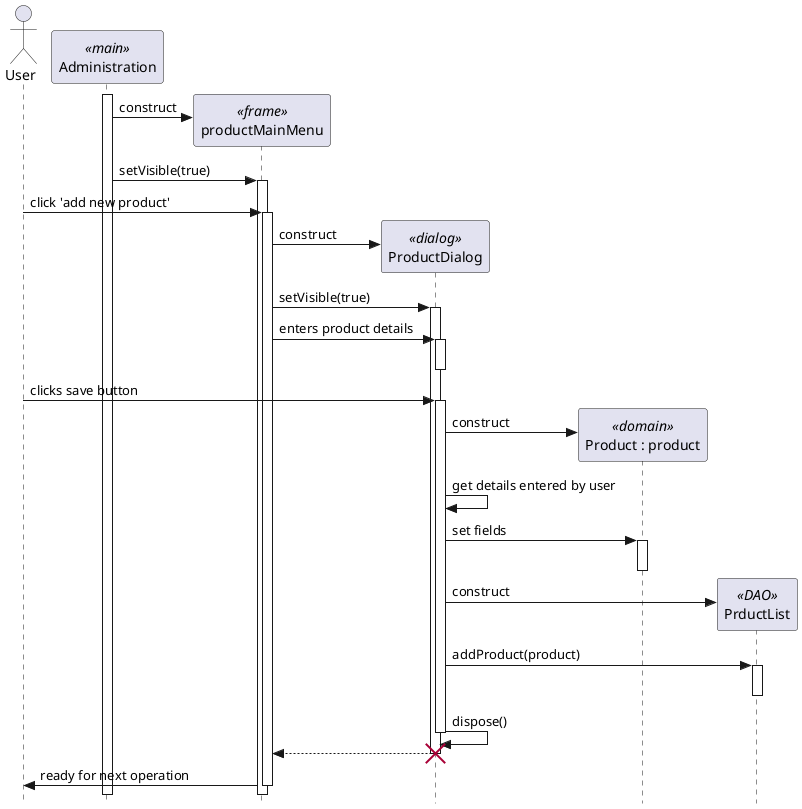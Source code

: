 @startuml
' use strict UML mode
skinparam style strictuml

actor "User" as user

participant "Administration" as main <<main>>
main++

create "productMainMenu" as menu <<frame>>
main -> menu : construct
main -> menu++ : setVisible(true)

user -> menu++ : click 'add new product'

create "ProductDialog" as editor <<dialog>>
menu -> editor : construct
menu -> editor++ : setVisible(true)



' user enters product details and clicks the save button
menu -> editor++ : enters product details
editor--
user -> editor++ : clicks save button

' construct the product object
create "Product : product" as product <<domain>>
editor -> product : construct

' get the details from the text component
editor -> editor : get details entered by user


' set the id field in the product
editor -> product++ : set fields
product--



' create a DAO
create "PrductList" as dao <<DAO>>
editor -> dao : construct

' save product
editor -> dao++ : addProduct(product)

dao--


' dispose dialog
editor -> editor-- : dispose()

' show control returning to the menu as the dialog closes
return

destroy editor

menu –> user-- : ready for next operation
@enduml